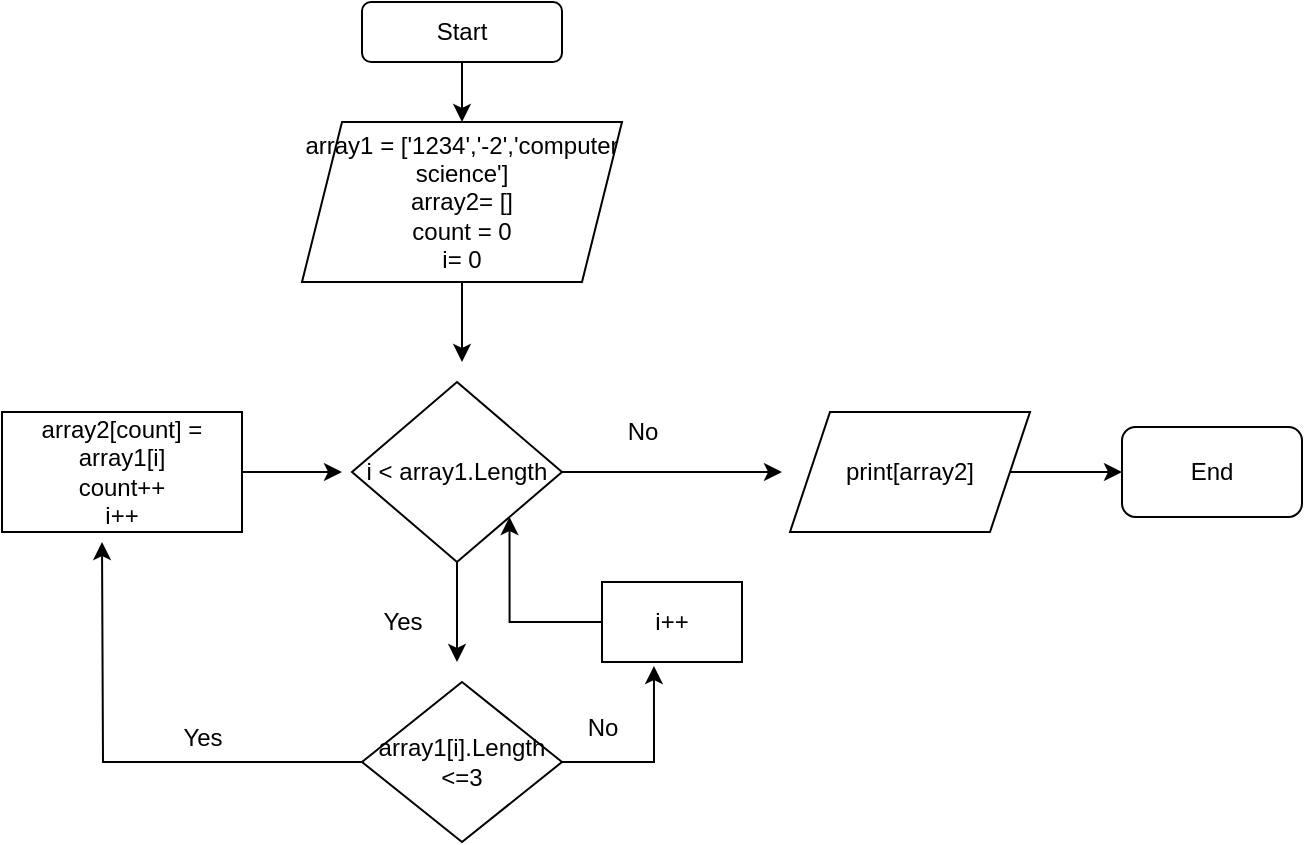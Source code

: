 <mxfile version="21.3.3" type="device">
  <diagram name="Страница — 1" id="7_0qfTzgPKl36qv4Fy9f">
    <mxGraphModel dx="1050" dy="574" grid="1" gridSize="10" guides="1" tooltips="1" connect="1" arrows="1" fold="1" page="1" pageScale="1" pageWidth="827" pageHeight="1169" math="0" shadow="0">
      <root>
        <mxCell id="0" />
        <mxCell id="1" parent="0" />
        <mxCell id="O_YwxqwIbAvKUzlaajwg-3" style="edgeStyle=orthogonalEdgeStyle;rounded=0;orthogonalLoop=1;jettySize=auto;html=1;" parent="1" source="O_YwxqwIbAvKUzlaajwg-1" edge="1">
          <mxGeometry relative="1" as="geometry">
            <mxPoint x="250" y="110" as="targetPoint" />
          </mxGeometry>
        </mxCell>
        <mxCell id="O_YwxqwIbAvKUzlaajwg-1" value="Start" style="rounded=1;whiteSpace=wrap;html=1;" parent="1" vertex="1">
          <mxGeometry x="200" y="50" width="100" height="30" as="geometry" />
        </mxCell>
        <mxCell id="O_YwxqwIbAvKUzlaajwg-5" style="edgeStyle=orthogonalEdgeStyle;rounded=0;orthogonalLoop=1;jettySize=auto;html=1;" parent="1" source="O_YwxqwIbAvKUzlaajwg-4" edge="1">
          <mxGeometry relative="1" as="geometry">
            <mxPoint x="250" y="230" as="targetPoint" />
          </mxGeometry>
        </mxCell>
        <mxCell id="O_YwxqwIbAvKUzlaajwg-4" value="array1 = [&#39;1234&#39;,&#39;-2&#39;,&#39;computer science&#39;]&lt;br&gt;array2= []&lt;br&gt;count = 0&lt;br&gt;i= 0" style="shape=parallelogram;perimeter=parallelogramPerimeter;whiteSpace=wrap;html=1;fixedSize=1;" parent="1" vertex="1">
          <mxGeometry x="170" y="110" width="160" height="80" as="geometry" />
        </mxCell>
        <mxCell id="O_YwxqwIbAvKUzlaajwg-13" style="edgeStyle=orthogonalEdgeStyle;rounded=0;orthogonalLoop=1;jettySize=auto;html=1;" parent="1" source="O_YwxqwIbAvKUzlaajwg-6" edge="1">
          <mxGeometry relative="1" as="geometry">
            <mxPoint x="410" y="285" as="targetPoint" />
          </mxGeometry>
        </mxCell>
        <mxCell id="PTh-mmywezzikDLuVWZy-18" style="edgeStyle=orthogonalEdgeStyle;rounded=0;orthogonalLoop=1;jettySize=auto;html=1;" edge="1" parent="1" source="O_YwxqwIbAvKUzlaajwg-6">
          <mxGeometry relative="1" as="geometry">
            <mxPoint x="247.5" y="380" as="targetPoint" />
          </mxGeometry>
        </mxCell>
        <mxCell id="O_YwxqwIbAvKUzlaajwg-6" value="i &amp;lt; array1.Length" style="rhombus;whiteSpace=wrap;html=1;" parent="1" vertex="1">
          <mxGeometry x="195" y="240" width="105" height="90" as="geometry" />
        </mxCell>
        <mxCell id="O_YwxqwIbAvKUzlaajwg-12" style="edgeStyle=orthogonalEdgeStyle;rounded=0;orthogonalLoop=1;jettySize=auto;html=1;" parent="1" source="O_YwxqwIbAvKUzlaajwg-9" edge="1">
          <mxGeometry relative="1" as="geometry">
            <mxPoint x="70" y="320" as="targetPoint" />
          </mxGeometry>
        </mxCell>
        <mxCell id="PTh-mmywezzikDLuVWZy-13" style="edgeStyle=orthogonalEdgeStyle;rounded=0;orthogonalLoop=1;jettySize=auto;html=1;entryX=0.371;entryY=1.05;entryDx=0;entryDy=0;entryPerimeter=0;" edge="1" parent="1" source="O_YwxqwIbAvKUzlaajwg-9" target="PTh-mmywezzikDLuVWZy-6">
          <mxGeometry relative="1" as="geometry" />
        </mxCell>
        <mxCell id="O_YwxqwIbAvKUzlaajwg-9" value="array1[i].Length &amp;lt;=3" style="rhombus;whiteSpace=wrap;html=1;" parent="1" vertex="1">
          <mxGeometry x="200" y="390" width="100" height="80" as="geometry" />
        </mxCell>
        <mxCell id="O_YwxqwIbAvKUzlaajwg-11" style="edgeStyle=orthogonalEdgeStyle;rounded=0;orthogonalLoop=1;jettySize=auto;html=1;" parent="1" source="O_YwxqwIbAvKUzlaajwg-10" edge="1">
          <mxGeometry relative="1" as="geometry">
            <mxPoint x="190" y="285" as="targetPoint" />
          </mxGeometry>
        </mxCell>
        <mxCell id="O_YwxqwIbAvKUzlaajwg-10" value="array2[count] = array1[i]&lt;br&gt;count++&lt;br&gt;i++" style="rounded=0;whiteSpace=wrap;html=1;" parent="1" vertex="1">
          <mxGeometry x="20" y="255" width="120" height="60" as="geometry" />
        </mxCell>
        <mxCell id="O_YwxqwIbAvKUzlaajwg-14" value="End" style="rounded=1;whiteSpace=wrap;html=1;" parent="1" vertex="1">
          <mxGeometry x="580" y="262.5" width="90" height="45" as="geometry" />
        </mxCell>
        <mxCell id="O_YwxqwIbAvKUzlaajwg-15" value="No" style="text;html=1;align=center;verticalAlign=middle;resizable=0;points=[];autosize=1;strokeColor=none;fillColor=none;" parent="1" vertex="1">
          <mxGeometry x="320" y="250" width="40" height="30" as="geometry" />
        </mxCell>
        <mxCell id="O_YwxqwIbAvKUzlaajwg-16" value="Yes" style="text;html=1;align=center;verticalAlign=middle;resizable=0;points=[];autosize=1;strokeColor=none;fillColor=none;" parent="1" vertex="1">
          <mxGeometry x="200" y="345" width="40" height="30" as="geometry" />
        </mxCell>
        <mxCell id="O_YwxqwIbAvKUzlaajwg-17" value="Yes" style="text;html=1;align=center;verticalAlign=middle;resizable=0;points=[];autosize=1;strokeColor=none;fillColor=none;" parent="1" vertex="1">
          <mxGeometry x="100" y="403" width="40" height="30" as="geometry" />
        </mxCell>
        <mxCell id="PTh-mmywezzikDLuVWZy-8" style="edgeStyle=orthogonalEdgeStyle;rounded=0;orthogonalLoop=1;jettySize=auto;html=1;entryX=0;entryY=0.5;entryDx=0;entryDy=0;" edge="1" parent="1" source="PTh-mmywezzikDLuVWZy-1" target="O_YwxqwIbAvKUzlaajwg-14">
          <mxGeometry relative="1" as="geometry" />
        </mxCell>
        <mxCell id="PTh-mmywezzikDLuVWZy-1" value="print[array2]" style="shape=parallelogram;perimeter=parallelogramPerimeter;whiteSpace=wrap;html=1;fixedSize=1;" vertex="1" parent="1">
          <mxGeometry x="414" y="255" width="120" height="60" as="geometry" />
        </mxCell>
        <mxCell id="PTh-mmywezzikDLuVWZy-15" style="edgeStyle=orthogonalEdgeStyle;rounded=0;orthogonalLoop=1;jettySize=auto;html=1;entryX=1;entryY=1;entryDx=0;entryDy=0;" edge="1" parent="1" source="PTh-mmywezzikDLuVWZy-6" target="O_YwxqwIbAvKUzlaajwg-6">
          <mxGeometry relative="1" as="geometry" />
        </mxCell>
        <mxCell id="PTh-mmywezzikDLuVWZy-6" value="i++" style="rounded=0;whiteSpace=wrap;html=1;" vertex="1" parent="1">
          <mxGeometry x="320" y="340" width="70" height="40" as="geometry" />
        </mxCell>
        <mxCell id="PTh-mmywezzikDLuVWZy-14" value="No" style="text;html=1;align=center;verticalAlign=middle;resizable=0;points=[];autosize=1;strokeColor=none;fillColor=none;" vertex="1" parent="1">
          <mxGeometry x="300" y="398" width="40" height="30" as="geometry" />
        </mxCell>
      </root>
    </mxGraphModel>
  </diagram>
</mxfile>
